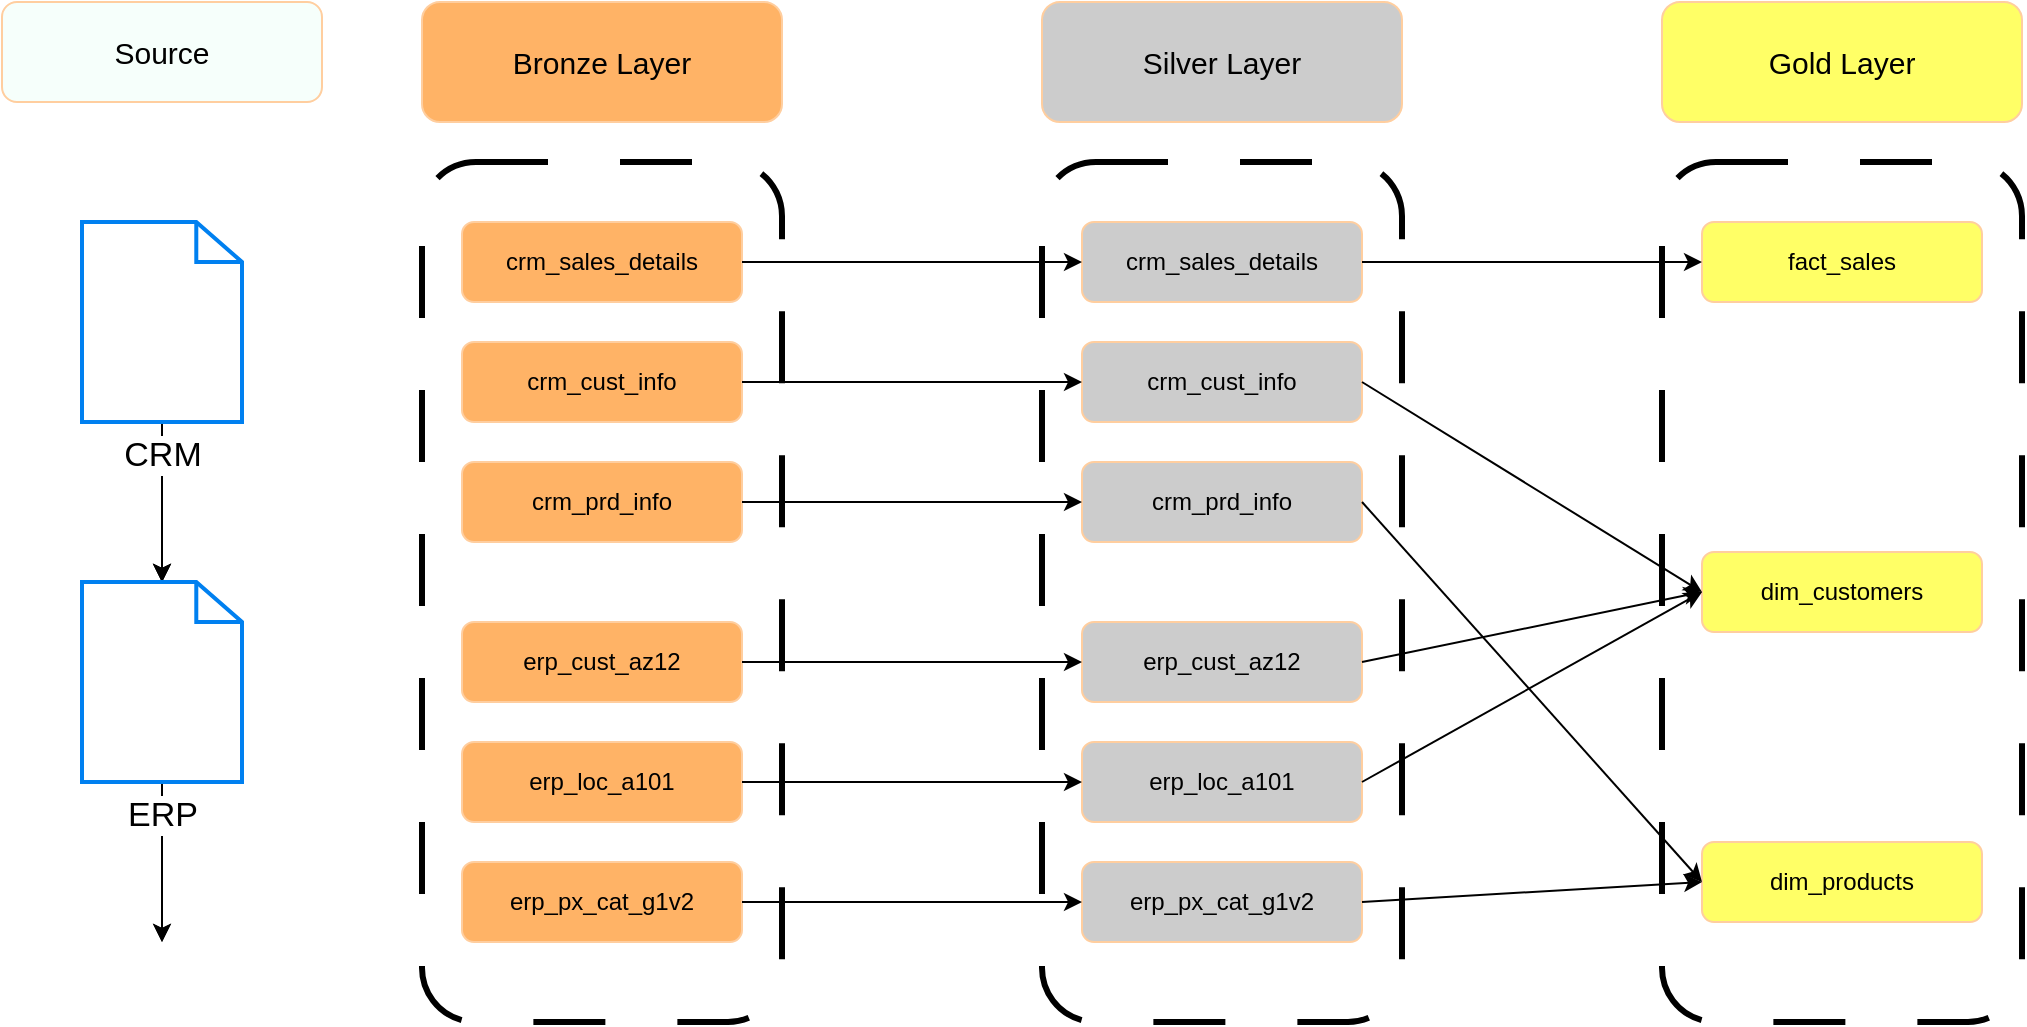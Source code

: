 <mxfile version="28.2.5">
  <diagram name="Page-1" id="PK3mUTC519qYbUszX3hj">
    <mxGraphModel dx="1442" dy="626" grid="1" gridSize="10" guides="1" tooltips="1" connect="1" arrows="1" fold="1" page="0" pageScale="1" pageWidth="850" pageHeight="1100" background="#ffffff" math="0" shadow="0">
      <root>
        <mxCell id="0" />
        <mxCell id="1" parent="0" />
        <mxCell id="6W0N8xlAWjcyV8TKmi6p-1" value="&lt;font style=&quot;color: rgb(0, 0, 0); font-size: 15px;&quot;&gt;Bronze Layer&lt;/font&gt;" style="rounded=1;whiteSpace=wrap;html=1;strokeColor=#FFCE9F;fillColor=#FFB366;" vertex="1" parent="1">
          <mxGeometry x="-110" y="180" width="180" height="60" as="geometry" />
        </mxCell>
        <mxCell id="6W0N8xlAWjcyV8TKmi6p-2" value="&lt;span style=&quot;color: rgb(0, 0, 0); font-size: 15px;&quot;&gt;Silver Layer&lt;/span&gt;" style="rounded=1;whiteSpace=wrap;html=1;strokeColor=#FFCE9F;fillColor=#CCCCCC;" vertex="1" parent="1">
          <mxGeometry x="200" y="180" width="180" height="60" as="geometry" />
        </mxCell>
        <mxCell id="6W0N8xlAWjcyV8TKmi6p-3" value="&lt;span style=&quot;color: rgb(0, 0, 0); font-size: 15px;&quot;&gt;Gold Layer&lt;/span&gt;" style="rounded=1;whiteSpace=wrap;html=1;strokeColor=#FFCE9F;fillColor=#FFFF66;" vertex="1" parent="1">
          <mxGeometry x="510" y="180" width="180" height="60" as="geometry" />
        </mxCell>
        <mxCell id="6W0N8xlAWjcyV8TKmi6p-4" value="" style="rounded=1;whiteSpace=wrap;html=1;fillColor=#FFFFFF;strokeColor=light-dark(#000000,#F0A305);strokeWidth=3;gradientColor=none;dashed=1;dashPattern=12 12;perimeterSpacing=2;" vertex="1" parent="1">
          <mxGeometry x="-110" y="260" width="180" height="430" as="geometry" />
        </mxCell>
        <mxCell id="6W0N8xlAWjcyV8TKmi6p-5" value="" style="rounded=1;whiteSpace=wrap;html=1;fillColor=#FFFFFF;strokeColor=light-dark(#000000,#B3B3B3);strokeWidth=3;gradientColor=none;dashed=1;dashPattern=12 12;perimeterSpacing=2;" vertex="1" parent="1">
          <mxGeometry x="200" y="260" width="180" height="430" as="geometry" />
        </mxCell>
        <mxCell id="6W0N8xlAWjcyV8TKmi6p-6" value="" style="rounded=1;whiteSpace=wrap;html=1;fillColor=#FFFFFF;strokeColor=light-dark(#000000,#F0E80E);strokeWidth=3;gradientColor=none;dashed=1;dashPattern=12 12;perimeterSpacing=2;" vertex="1" parent="1">
          <mxGeometry x="510" y="260" width="180" height="430" as="geometry" />
        </mxCell>
        <mxCell id="6W0N8xlAWjcyV8TKmi6p-8" value="&lt;font style=&quot;color: rgb(0, 0, 0);&quot;&gt;crm_sales_details&lt;/font&gt;" style="rounded=1;whiteSpace=wrap;html=1;strokeColor=#FFCE9F;fillColor=#FFB366;" vertex="1" parent="1">
          <mxGeometry x="-90" y="290" width="140" height="40" as="geometry" />
        </mxCell>
        <mxCell id="6W0N8xlAWjcyV8TKmi6p-9" value="&lt;span style=&quot;color: rgb(0, 0, 0);&quot;&gt;crm_cust_info&lt;/span&gt;" style="rounded=1;whiteSpace=wrap;html=1;strokeColor=#FFCE9F;fillColor=#FFB366;" vertex="1" parent="1">
          <mxGeometry x="-90" y="350" width="140" height="40" as="geometry" />
        </mxCell>
        <mxCell id="6W0N8xlAWjcyV8TKmi6p-10" value="&lt;span style=&quot;color: rgb(0, 0, 0);&quot;&gt;crm_prd_info&lt;/span&gt;" style="rounded=1;whiteSpace=wrap;html=1;strokeColor=#FFCE9F;fillColor=#FFB366;" vertex="1" parent="1">
          <mxGeometry x="-90" y="410" width="140" height="40" as="geometry" />
        </mxCell>
        <mxCell id="6W0N8xlAWjcyV8TKmi6p-11" value="&lt;span style=&quot;color: rgb(0, 0, 0);&quot;&gt;erp_cust_az12&lt;/span&gt;" style="rounded=1;whiteSpace=wrap;html=1;strokeColor=#FFCE9F;fillColor=#FFB366;" vertex="1" parent="1">
          <mxGeometry x="-90" y="490" width="140" height="40" as="geometry" />
        </mxCell>
        <mxCell id="6W0N8xlAWjcyV8TKmi6p-12" value="&lt;span style=&quot;color: rgb(0, 0, 0);&quot;&gt;erp_loc_a101&lt;/span&gt;" style="rounded=1;whiteSpace=wrap;html=1;strokeColor=#FFCE9F;fillColor=#FFB366;" vertex="1" parent="1">
          <mxGeometry x="-90" y="550" width="140" height="40" as="geometry" />
        </mxCell>
        <mxCell id="6W0N8xlAWjcyV8TKmi6p-13" value="&lt;span style=&quot;color: rgb(0, 0, 0);&quot;&gt;erp_px_cat_g1v2&lt;/span&gt;" style="rounded=1;whiteSpace=wrap;html=1;strokeColor=#FFCE9F;fillColor=#FFB366;" vertex="1" parent="1">
          <mxGeometry x="-90" y="610" width="140" height="40" as="geometry" />
        </mxCell>
        <mxCell id="6W0N8xlAWjcyV8TKmi6p-14" value="&lt;span style=&quot;color: rgb(0, 0, 0);&quot;&gt;crm_sales_details&lt;/span&gt;" style="rounded=1;whiteSpace=wrap;html=1;strokeColor=#FFCE9F;fillColor=#CCCCCC;" vertex="1" parent="1">
          <mxGeometry x="220" y="290" width="140" height="40" as="geometry" />
        </mxCell>
        <mxCell id="6W0N8xlAWjcyV8TKmi6p-15" value="&lt;span style=&quot;color: rgb(0, 0, 0);&quot;&gt;crm_cust_info&lt;/span&gt;" style="rounded=1;whiteSpace=wrap;html=1;strokeColor=#FFCE9F;fillColor=#CCCCCC;" vertex="1" parent="1">
          <mxGeometry x="220" y="350" width="140" height="40" as="geometry" />
        </mxCell>
        <mxCell id="6W0N8xlAWjcyV8TKmi6p-16" value="&lt;span style=&quot;color: rgb(0, 0, 0);&quot;&gt;crm_prd_info&lt;/span&gt;" style="rounded=1;whiteSpace=wrap;html=1;strokeColor=#FFCE9F;fillColor=#CCCCCC;" vertex="1" parent="1">
          <mxGeometry x="220" y="410" width="140" height="40" as="geometry" />
        </mxCell>
        <mxCell id="6W0N8xlAWjcyV8TKmi6p-17" value="&lt;span style=&quot;color: rgb(0, 0, 0);&quot;&gt;erp_cust_az12&lt;/span&gt;" style="rounded=1;whiteSpace=wrap;html=1;strokeColor=#FFCE9F;fillColor=#CCCCCC;" vertex="1" parent="1">
          <mxGeometry x="220" y="490" width="140" height="40" as="geometry" />
        </mxCell>
        <mxCell id="6W0N8xlAWjcyV8TKmi6p-18" value="&lt;span style=&quot;color: rgb(0, 0, 0);&quot;&gt;erp_loc_a101&lt;/span&gt;" style="rounded=1;whiteSpace=wrap;html=1;strokeColor=#FFCE9F;fillColor=#CCCCCC;" vertex="1" parent="1">
          <mxGeometry x="220" y="550" width="140" height="40" as="geometry" />
        </mxCell>
        <mxCell id="6W0N8xlAWjcyV8TKmi6p-19" value="&lt;span style=&quot;color: rgb(0, 0, 0);&quot;&gt;erp_px_cat_g1v2&lt;/span&gt;" style="rounded=1;whiteSpace=wrap;html=1;strokeColor=#FFCE9F;fillColor=#CCCCCC;" vertex="1" parent="1">
          <mxGeometry x="220" y="610" width="140" height="40" as="geometry" />
        </mxCell>
        <mxCell id="6W0N8xlAWjcyV8TKmi6p-20" value="&lt;font style=&quot;color: rgb(0, 0, 0);&quot;&gt;fact_sales&lt;/font&gt;" style="rounded=1;whiteSpace=wrap;html=1;strokeColor=#FFCE9F;fillColor=#FFFF66;" vertex="1" parent="1">
          <mxGeometry x="530" y="290" width="140" height="40" as="geometry" />
        </mxCell>
        <mxCell id="6W0N8xlAWjcyV8TKmi6p-21" value="&lt;font style=&quot;color: rgb(0, 0, 0);&quot;&gt;dim_customers&lt;/font&gt;" style="rounded=1;whiteSpace=wrap;html=1;strokeColor=#FFCE9F;fillColor=#FFFF66;" vertex="1" parent="1">
          <mxGeometry x="530" y="455" width="140" height="40" as="geometry" />
        </mxCell>
        <mxCell id="6W0N8xlAWjcyV8TKmi6p-22" value="&lt;font style=&quot;color: rgb(0, 0, 0);&quot;&gt;dim_products&lt;/font&gt;" style="rounded=1;whiteSpace=wrap;html=1;strokeColor=#FFCE9F;fillColor=#FFFF66;" vertex="1" parent="1">
          <mxGeometry x="530" y="600" width="140" height="40" as="geometry" />
        </mxCell>
        <mxCell id="6W0N8xlAWjcyV8TKmi6p-26" value="" style="endArrow=classic;html=1;rounded=0;exitX=1;exitY=0.5;exitDx=0;exitDy=0;strokeColor=#000000;" edge="1" parent="1" source="6W0N8xlAWjcyV8TKmi6p-8" target="6W0N8xlAWjcyV8TKmi6p-14">
          <mxGeometry width="50" height="50" relative="1" as="geometry">
            <mxPoint x="180" y="460" as="sourcePoint" />
            <mxPoint x="150" y="360" as="targetPoint" />
          </mxGeometry>
        </mxCell>
        <mxCell id="6W0N8xlAWjcyV8TKmi6p-27" value="" style="endArrow=classic;html=1;rounded=0;exitX=1;exitY=0.5;exitDx=0;exitDy=0;strokeColor=#000000;entryX=0;entryY=0.5;entryDx=0;entryDy=0;" edge="1" parent="1" source="6W0N8xlAWjcyV8TKmi6p-9" target="6W0N8xlAWjcyV8TKmi6p-15">
          <mxGeometry width="50" height="50" relative="1" as="geometry">
            <mxPoint x="120" y="370" as="sourcePoint" />
            <mxPoint x="290" y="370" as="targetPoint" />
          </mxGeometry>
        </mxCell>
        <mxCell id="6W0N8xlAWjcyV8TKmi6p-28" value="" style="endArrow=classic;html=1;rounded=0;exitX=1;exitY=0.5;exitDx=0;exitDy=0;strokeColor=#000000;entryX=0;entryY=0.5;entryDx=0;entryDy=0;" edge="1" parent="1" source="6W0N8xlAWjcyV8TKmi6p-10" target="6W0N8xlAWjcyV8TKmi6p-16">
          <mxGeometry width="50" height="50" relative="1" as="geometry">
            <mxPoint x="120" y="410" as="sourcePoint" />
            <mxPoint x="290" y="410" as="targetPoint" />
          </mxGeometry>
        </mxCell>
        <mxCell id="6W0N8xlAWjcyV8TKmi6p-29" value="" style="endArrow=classic;html=1;rounded=0;exitX=1;exitY=0.5;exitDx=0;exitDy=0;strokeColor=#000000;entryX=0;entryY=0.5;entryDx=0;entryDy=0;" edge="1" parent="1" source="6W0N8xlAWjcyV8TKmi6p-11" target="6W0N8xlAWjcyV8TKmi6p-17">
          <mxGeometry width="50" height="50" relative="1" as="geometry">
            <mxPoint x="120" y="490" as="sourcePoint" />
            <mxPoint x="290" y="490" as="targetPoint" />
          </mxGeometry>
        </mxCell>
        <mxCell id="6W0N8xlAWjcyV8TKmi6p-30" value="" style="endArrow=classic;html=1;rounded=0;exitX=1;exitY=0.5;exitDx=0;exitDy=0;strokeColor=#000000;entryX=0;entryY=0.5;entryDx=0;entryDy=0;" edge="1" parent="1" source="6W0N8xlAWjcyV8TKmi6p-12" target="6W0N8xlAWjcyV8TKmi6p-18">
          <mxGeometry width="50" height="50" relative="1" as="geometry">
            <mxPoint x="120" y="550" as="sourcePoint" />
            <mxPoint x="290" y="550" as="targetPoint" />
          </mxGeometry>
        </mxCell>
        <mxCell id="6W0N8xlAWjcyV8TKmi6p-31" value="" style="endArrow=classic;html=1;rounded=0;exitX=1;exitY=0.5;exitDx=0;exitDy=0;strokeColor=#000000;entryX=0;entryY=0.5;entryDx=0;entryDy=0;" edge="1" parent="1" source="6W0N8xlAWjcyV8TKmi6p-13" target="6W0N8xlAWjcyV8TKmi6p-19">
          <mxGeometry width="50" height="50" relative="1" as="geometry">
            <mxPoint x="110" y="620" as="sourcePoint" />
            <mxPoint x="280" y="620" as="targetPoint" />
          </mxGeometry>
        </mxCell>
        <mxCell id="6W0N8xlAWjcyV8TKmi6p-32" value="" style="endArrow=classic;html=1;rounded=0;exitX=1;exitY=0.5;exitDx=0;exitDy=0;strokeColor=#000000;entryX=0;entryY=0.5;entryDx=0;entryDy=0;" edge="1" parent="1" source="6W0N8xlAWjcyV8TKmi6p-14" target="6W0N8xlAWjcyV8TKmi6p-20">
          <mxGeometry width="50" height="50" relative="1" as="geometry">
            <mxPoint x="420" y="310" as="sourcePoint" />
            <mxPoint x="590" y="310" as="targetPoint" />
          </mxGeometry>
        </mxCell>
        <mxCell id="6W0N8xlAWjcyV8TKmi6p-33" value="" style="endArrow=classic;html=1;rounded=0;exitX=1;exitY=0.5;exitDx=0;exitDy=0;strokeColor=#000000;entryX=0;entryY=0.5;entryDx=0;entryDy=0;" edge="1" parent="1" source="6W0N8xlAWjcyV8TKmi6p-15" target="6W0N8xlAWjcyV8TKmi6p-21">
          <mxGeometry width="50" height="50" relative="1" as="geometry">
            <mxPoint x="430" y="390" as="sourcePoint" />
            <mxPoint x="600" y="390" as="targetPoint" />
          </mxGeometry>
        </mxCell>
        <mxCell id="6W0N8xlAWjcyV8TKmi6p-34" value="" style="endArrow=classic;html=1;rounded=0;exitX=1;exitY=0.5;exitDx=0;exitDy=0;strokeColor=#000000;entryX=0;entryY=0.5;entryDx=0;entryDy=0;" edge="1" parent="1" source="6W0N8xlAWjcyV8TKmi6p-16" target="6W0N8xlAWjcyV8TKmi6p-22">
          <mxGeometry width="50" height="50" relative="1" as="geometry">
            <mxPoint x="380" y="450" as="sourcePoint" />
            <mxPoint x="550" y="450" as="targetPoint" />
          </mxGeometry>
        </mxCell>
        <mxCell id="6W0N8xlAWjcyV8TKmi6p-35" value="" style="endArrow=classic;html=1;rounded=0;exitX=1;exitY=0.5;exitDx=0;exitDy=0;strokeColor=#000000;entryX=0;entryY=0.5;entryDx=0;entryDy=0;" edge="1" parent="1" source="6W0N8xlAWjcyV8TKmi6p-17" target="6W0N8xlAWjcyV8TKmi6p-21">
          <mxGeometry width="50" height="50" relative="1" as="geometry">
            <mxPoint x="390" y="510" as="sourcePoint" />
            <mxPoint x="560" y="510" as="targetPoint" />
          </mxGeometry>
        </mxCell>
        <mxCell id="6W0N8xlAWjcyV8TKmi6p-36" value="" style="endArrow=classic;html=1;rounded=0;exitX=1;exitY=0.5;exitDx=0;exitDy=0;strokeColor=#000000;entryX=0;entryY=0.5;entryDx=0;entryDy=0;" edge="1" parent="1" source="6W0N8xlAWjcyV8TKmi6p-18" target="6W0N8xlAWjcyV8TKmi6p-21">
          <mxGeometry width="50" height="50" relative="1" as="geometry">
            <mxPoint x="410" y="590" as="sourcePoint" />
            <mxPoint x="580" y="590" as="targetPoint" />
          </mxGeometry>
        </mxCell>
        <mxCell id="6W0N8xlAWjcyV8TKmi6p-37" value="" style="endArrow=classic;html=1;rounded=0;exitX=1;exitY=0.5;exitDx=0;exitDy=0;strokeColor=#000000;entryX=0;entryY=0.5;entryDx=0;entryDy=0;" edge="1" parent="1" source="6W0N8xlAWjcyV8TKmi6p-19" target="6W0N8xlAWjcyV8TKmi6p-22">
          <mxGeometry width="50" height="50" relative="1" as="geometry">
            <mxPoint x="420" y="590" as="sourcePoint" />
            <mxPoint x="590" y="590" as="targetPoint" />
          </mxGeometry>
        </mxCell>
        <mxCell id="6W0N8xlAWjcyV8TKmi6p-39" value="&lt;font style=&quot;color: rgb(0, 0, 0); font-size: 15px;&quot;&gt;Source&lt;/font&gt;" style="rounded=1;whiteSpace=wrap;html=1;strokeColor=#FFCE9F;fillColor=#F6FFFB;" vertex="1" parent="1">
          <mxGeometry x="-320" y="180" width="160" height="50" as="geometry" />
        </mxCell>
        <mxCell id="6W0N8xlAWjcyV8TKmi6p-44" value="" style="edgeStyle=orthogonalEdgeStyle;rounded=0;orthogonalLoop=1;jettySize=auto;html=1;" edge="1" parent="1" source="6W0N8xlAWjcyV8TKmi6p-41" target="6W0N8xlAWjcyV8TKmi6p-43">
          <mxGeometry relative="1" as="geometry" />
        </mxCell>
        <mxCell id="6W0N8xlAWjcyV8TKmi6p-45" value="" style="edgeStyle=orthogonalEdgeStyle;rounded=0;orthogonalLoop=1;jettySize=auto;html=1;" edge="1" parent="1" source="6W0N8xlAWjcyV8TKmi6p-41" target="6W0N8xlAWjcyV8TKmi6p-43">
          <mxGeometry relative="1" as="geometry" />
        </mxCell>
        <mxCell id="6W0N8xlAWjcyV8TKmi6p-46" value="" style="edgeStyle=orthogonalEdgeStyle;rounded=0;orthogonalLoop=1;jettySize=auto;html=1;" edge="1" parent="1" source="6W0N8xlAWjcyV8TKmi6p-41" target="6W0N8xlAWjcyV8TKmi6p-43">
          <mxGeometry relative="1" as="geometry" />
        </mxCell>
        <mxCell id="6W0N8xlAWjcyV8TKmi6p-41" value="&lt;font style=&quot;color: rgb(0, 0, 0); font-size: 17px;&quot;&gt;CRM&lt;/font&gt;" style="html=1;verticalLabelPosition=bottom;align=center;labelBackgroundColor=#ffffff;verticalAlign=top;strokeWidth=2;strokeColor=#0080F0;shadow=0;dashed=0;shape=mxgraph.ios7.icons.document;fillColor=#FFFFFF;" vertex="1" parent="1">
          <mxGeometry x="-280" y="290" width="80" height="100" as="geometry" />
        </mxCell>
        <mxCell id="6W0N8xlAWjcyV8TKmi6p-48" value="" style="edgeStyle=orthogonalEdgeStyle;rounded=0;orthogonalLoop=1;jettySize=auto;html=1;" edge="1" parent="1" source="6W0N8xlAWjcyV8TKmi6p-43">
          <mxGeometry relative="1" as="geometry">
            <mxPoint x="-240" y="650" as="targetPoint" />
          </mxGeometry>
        </mxCell>
        <mxCell id="6W0N8xlAWjcyV8TKmi6p-49" value="Text" style="edgeLabel;html=1;align=center;verticalAlign=middle;resizable=0;points=[];" vertex="1" connectable="0" parent="6W0N8xlAWjcyV8TKmi6p-48">
          <mxGeometry x="-0.625" y="-3" relative="1" as="geometry">
            <mxPoint as="offset" />
          </mxGeometry>
        </mxCell>
        <mxCell id="6W0N8xlAWjcyV8TKmi6p-51" value="" style="edgeStyle=orthogonalEdgeStyle;rounded=0;orthogonalLoop=1;jettySize=auto;html=1;" edge="1" parent="1" source="6W0N8xlAWjcyV8TKmi6p-43">
          <mxGeometry relative="1" as="geometry">
            <mxPoint x="-240" y="650" as="targetPoint" />
          </mxGeometry>
        </mxCell>
        <mxCell id="6W0N8xlAWjcyV8TKmi6p-43" value="&lt;font style=&quot;font-size: 17px; color: rgb(0, 0, 0);&quot;&gt;ERP&lt;/font&gt;" style="html=1;verticalLabelPosition=bottom;align=center;labelBackgroundColor=#ffffff;verticalAlign=top;strokeWidth=2;strokeColor=#0080F0;shadow=0;dashed=0;shape=mxgraph.ios7.icons.document;fillColor=#FFFFFF;" vertex="1" parent="1">
          <mxGeometry x="-280" y="470" width="80" height="100" as="geometry" />
        </mxCell>
      </root>
    </mxGraphModel>
  </diagram>
</mxfile>

